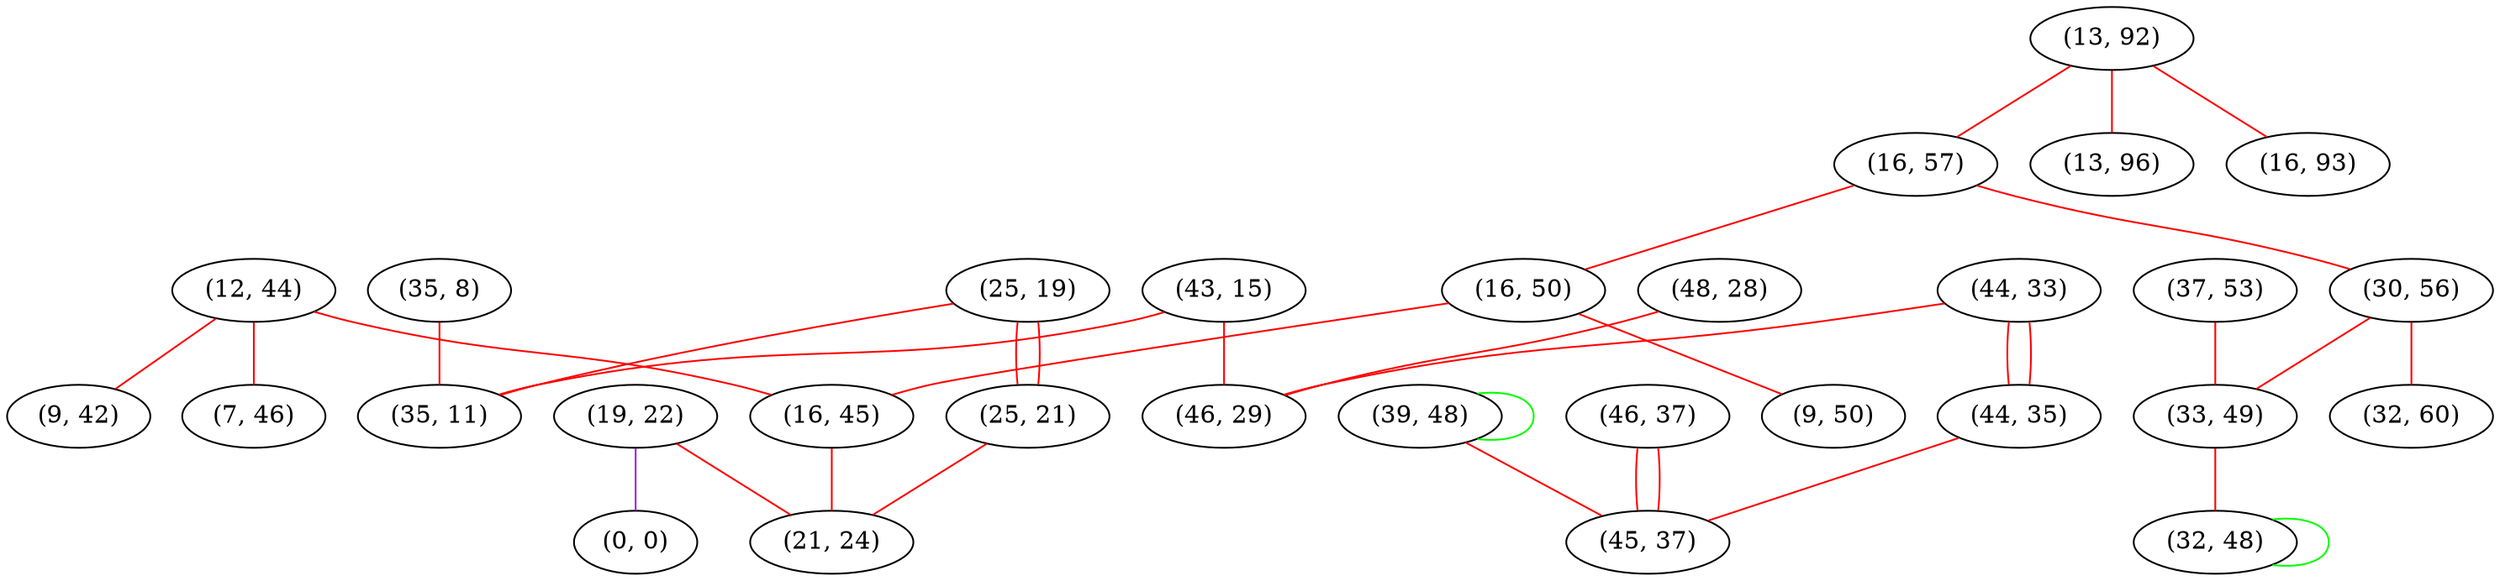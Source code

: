graph "" {
"(12, 44)";
"(44, 33)";
"(35, 8)";
"(13, 92)";
"(37, 53)";
"(19, 22)";
"(16, 57)";
"(43, 15)";
"(48, 28)";
"(30, 56)";
"(7, 46)";
"(25, 19)";
"(35, 11)";
"(16, 50)";
"(9, 50)";
"(44, 35)";
"(0, 0)";
"(33, 49)";
"(32, 48)";
"(39, 48)";
"(25, 21)";
"(16, 45)";
"(13, 96)";
"(32, 60)";
"(46, 37)";
"(16, 93)";
"(45, 37)";
"(9, 42)";
"(21, 24)";
"(46, 29)";
"(12, 44)" -- "(9, 42)"  [color=red, key=0, weight=1];
"(12, 44)" -- "(7, 46)"  [color=red, key=0, weight=1];
"(12, 44)" -- "(16, 45)"  [color=red, key=0, weight=1];
"(44, 33)" -- "(44, 35)"  [color=red, key=0, weight=1];
"(44, 33)" -- "(44, 35)"  [color=red, key=1, weight=1];
"(44, 33)" -- "(46, 29)"  [color=red, key=0, weight=1];
"(35, 8)" -- "(35, 11)"  [color=red, key=0, weight=1];
"(13, 92)" -- "(16, 57)"  [color=red, key=0, weight=1];
"(13, 92)" -- "(16, 93)"  [color=red, key=0, weight=1];
"(13, 92)" -- "(13, 96)"  [color=red, key=0, weight=1];
"(37, 53)" -- "(33, 49)"  [color=red, key=0, weight=1];
"(19, 22)" -- "(0, 0)"  [color=purple, key=0, weight=4];
"(19, 22)" -- "(21, 24)"  [color=red, key=0, weight=1];
"(16, 57)" -- "(16, 50)"  [color=red, key=0, weight=1];
"(16, 57)" -- "(30, 56)"  [color=red, key=0, weight=1];
"(43, 15)" -- "(35, 11)"  [color=red, key=0, weight=1];
"(43, 15)" -- "(46, 29)"  [color=red, key=0, weight=1];
"(48, 28)" -- "(46, 29)"  [color=red, key=0, weight=1];
"(30, 56)" -- "(33, 49)"  [color=red, key=0, weight=1];
"(30, 56)" -- "(32, 60)"  [color=red, key=0, weight=1];
"(25, 19)" -- "(25, 21)"  [color=red, key=0, weight=1];
"(25, 19)" -- "(25, 21)"  [color=red, key=1, weight=1];
"(25, 19)" -- "(35, 11)"  [color=red, key=0, weight=1];
"(16, 50)" -- "(9, 50)"  [color=red, key=0, weight=1];
"(16, 50)" -- "(16, 45)"  [color=red, key=0, weight=1];
"(44, 35)" -- "(45, 37)"  [color=red, key=0, weight=1];
"(33, 49)" -- "(32, 48)"  [color=red, key=0, weight=1];
"(32, 48)" -- "(32, 48)"  [color=green, key=0, weight=2];
"(39, 48)" -- "(39, 48)"  [color=green, key=0, weight=2];
"(39, 48)" -- "(45, 37)"  [color=red, key=0, weight=1];
"(25, 21)" -- "(21, 24)"  [color=red, key=0, weight=1];
"(16, 45)" -- "(21, 24)"  [color=red, key=0, weight=1];
"(46, 37)" -- "(45, 37)"  [color=red, key=0, weight=1];
"(46, 37)" -- "(45, 37)"  [color=red, key=1, weight=1];
}
